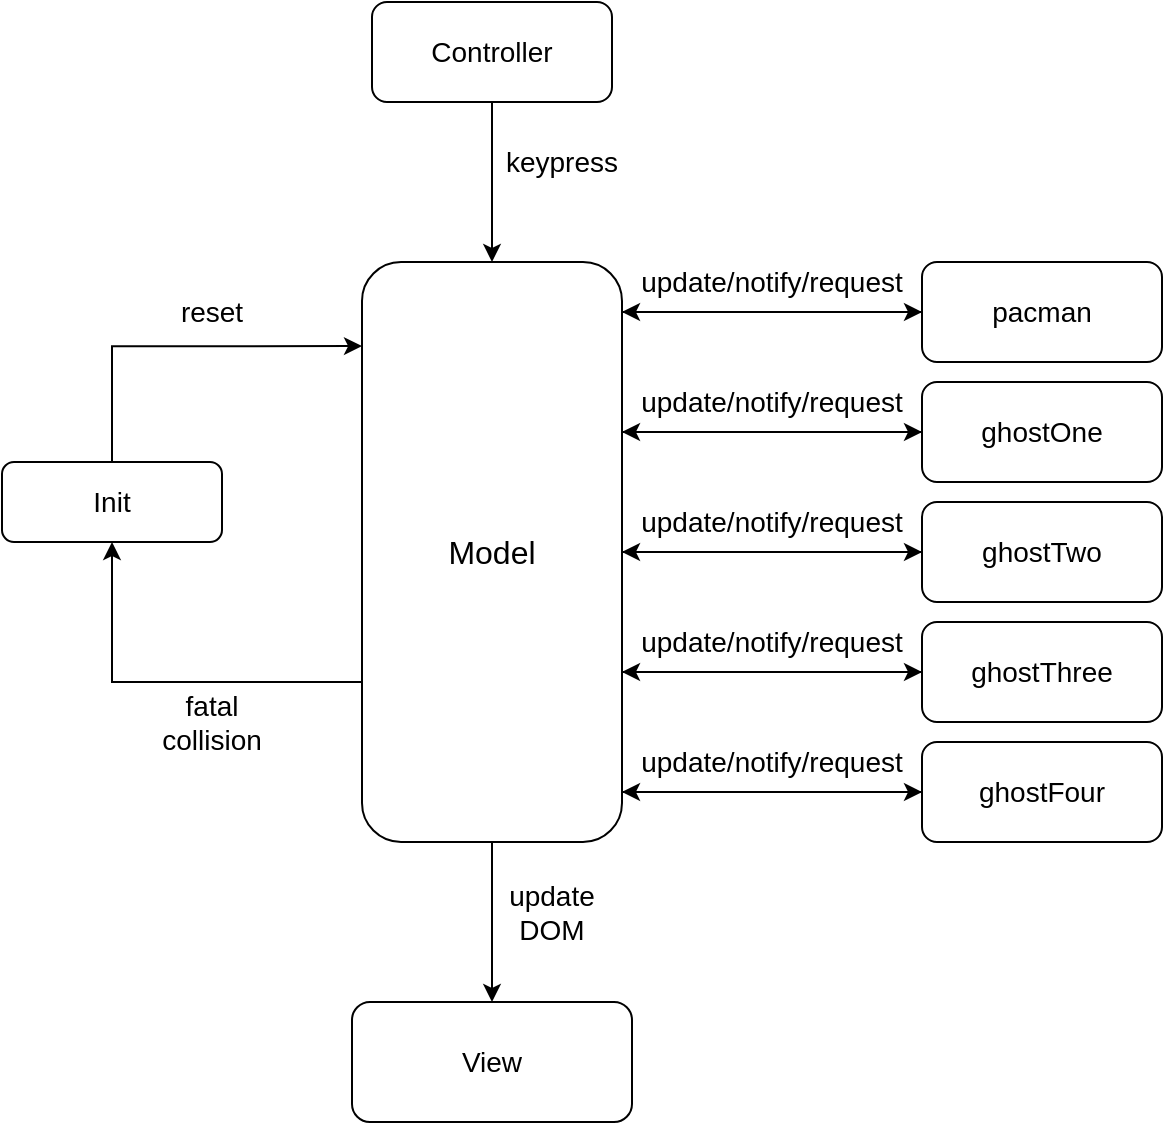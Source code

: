<mxfile version="15.6.6" type="github">
  <diagram id="mKpxvKuC88JN-X-qujXj" name="Page-1">
    <mxGraphModel dx="1026" dy="546" grid="1" gridSize="10" guides="1" tooltips="1" connect="1" arrows="1" fold="1" page="1" pageScale="1" pageWidth="827" pageHeight="1169" math="0" shadow="0">
      <root>
        <mxCell id="0" />
        <mxCell id="1" parent="0" />
        <mxCell id="LBNcPz8VdPrFTlm8HORu-3" style="edgeStyle=orthogonalEdgeStyle;rounded=0;orthogonalLoop=1;jettySize=auto;html=1;entryX=0.5;entryY=0;entryDx=0;entryDy=0;fontSize=14;" edge="1" parent="1" source="LBNcPz8VdPrFTlm8HORu-1" target="LBNcPz8VdPrFTlm8HORu-2">
          <mxGeometry relative="1" as="geometry" />
        </mxCell>
        <mxCell id="LBNcPz8VdPrFTlm8HORu-15" style="edgeStyle=orthogonalEdgeStyle;rounded=0;orthogonalLoop=1;jettySize=auto;html=1;entryX=0.5;entryY=1;entryDx=0;entryDy=0;fontSize=14;" edge="1" parent="1" source="LBNcPz8VdPrFTlm8HORu-1" target="LBNcPz8VdPrFTlm8HORu-6">
          <mxGeometry relative="1" as="geometry">
            <Array as="points">
              <mxPoint x="245" y="420" />
            </Array>
          </mxGeometry>
        </mxCell>
        <mxCell id="LBNcPz8VdPrFTlm8HORu-16" style="edgeStyle=orthogonalEdgeStyle;rounded=0;orthogonalLoop=1;jettySize=auto;html=1;entryX=0;entryY=0.5;entryDx=0;entryDy=0;fontSize=14;" edge="1" parent="1" source="LBNcPz8VdPrFTlm8HORu-1" target="LBNcPz8VdPrFTlm8HORu-5">
          <mxGeometry relative="1" as="geometry">
            <Array as="points">
              <mxPoint x="520" y="235" />
              <mxPoint x="520" y="235" />
            </Array>
          </mxGeometry>
        </mxCell>
        <mxCell id="LBNcPz8VdPrFTlm8HORu-17" style="edgeStyle=orthogonalEdgeStyle;rounded=0;orthogonalLoop=1;jettySize=auto;html=1;entryX=0;entryY=0.5;entryDx=0;entryDy=0;fontSize=14;" edge="1" parent="1" source="LBNcPz8VdPrFTlm8HORu-1" target="LBNcPz8VdPrFTlm8HORu-8">
          <mxGeometry relative="1" as="geometry">
            <Array as="points">
              <mxPoint x="520" y="295" />
              <mxPoint x="520" y="295" />
            </Array>
          </mxGeometry>
        </mxCell>
        <mxCell id="LBNcPz8VdPrFTlm8HORu-18" style="edgeStyle=orthogonalEdgeStyle;rounded=0;orthogonalLoop=1;jettySize=auto;html=1;entryX=0;entryY=0.5;entryDx=0;entryDy=0;fontSize=14;" edge="1" parent="1" source="LBNcPz8VdPrFTlm8HORu-1" target="LBNcPz8VdPrFTlm8HORu-9">
          <mxGeometry relative="1" as="geometry" />
        </mxCell>
        <mxCell id="LBNcPz8VdPrFTlm8HORu-19" style="edgeStyle=orthogonalEdgeStyle;rounded=0;orthogonalLoop=1;jettySize=auto;html=1;entryX=0;entryY=0.5;entryDx=0;entryDy=0;fontSize=14;" edge="1" parent="1" source="LBNcPz8VdPrFTlm8HORu-1" target="LBNcPz8VdPrFTlm8HORu-10">
          <mxGeometry relative="1" as="geometry">
            <Array as="points">
              <mxPoint x="520" y="415" />
              <mxPoint x="520" y="415" />
            </Array>
          </mxGeometry>
        </mxCell>
        <mxCell id="LBNcPz8VdPrFTlm8HORu-20" style="edgeStyle=orthogonalEdgeStyle;rounded=0;orthogonalLoop=1;jettySize=auto;html=1;entryX=0;entryY=0.5;entryDx=0;entryDy=0;fontSize=14;" edge="1" parent="1" source="LBNcPz8VdPrFTlm8HORu-1" target="LBNcPz8VdPrFTlm8HORu-11">
          <mxGeometry relative="1" as="geometry">
            <Array as="points">
              <mxPoint x="520" y="475" />
              <mxPoint x="520" y="475" />
            </Array>
          </mxGeometry>
        </mxCell>
        <mxCell id="LBNcPz8VdPrFTlm8HORu-1" value="&lt;font&gt;&lt;font size=&quot;3&quot;&gt;Model&lt;/font&gt;&lt;br&gt;&lt;/font&gt;" style="rounded=1;whiteSpace=wrap;html=1;" vertex="1" parent="1">
          <mxGeometry x="370" y="210" width="130" height="290" as="geometry" />
        </mxCell>
        <mxCell id="LBNcPz8VdPrFTlm8HORu-2" value="View" style="rounded=1;whiteSpace=wrap;html=1;fontSize=14;" vertex="1" parent="1">
          <mxGeometry x="365" y="580" width="140" height="60" as="geometry" />
        </mxCell>
        <mxCell id="LBNcPz8VdPrFTlm8HORu-25" style="edgeStyle=orthogonalEdgeStyle;rounded=0;orthogonalLoop=1;jettySize=auto;html=1;fontSize=14;" edge="1" parent="1" source="LBNcPz8VdPrFTlm8HORu-5">
          <mxGeometry relative="1" as="geometry">
            <mxPoint x="500" y="235" as="targetPoint" />
          </mxGeometry>
        </mxCell>
        <mxCell id="LBNcPz8VdPrFTlm8HORu-5" value="pacman" style="rounded=1;whiteSpace=wrap;html=1;fontSize=14;" vertex="1" parent="1">
          <mxGeometry x="650" y="210" width="120" height="50" as="geometry" />
        </mxCell>
        <mxCell id="LBNcPz8VdPrFTlm8HORu-13" style="edgeStyle=orthogonalEdgeStyle;rounded=0;orthogonalLoop=1;jettySize=auto;html=1;entryX=0;entryY=0.145;entryDx=0;entryDy=0;entryPerimeter=0;fontSize=14;" edge="1" parent="1" source="LBNcPz8VdPrFTlm8HORu-6" target="LBNcPz8VdPrFTlm8HORu-1">
          <mxGeometry relative="1" as="geometry">
            <Array as="points">
              <mxPoint x="245" y="252" />
            </Array>
          </mxGeometry>
        </mxCell>
        <mxCell id="LBNcPz8VdPrFTlm8HORu-6" value="Init" style="rounded=1;whiteSpace=wrap;html=1;fontSize=14;" vertex="1" parent="1">
          <mxGeometry x="190" y="310" width="110" height="40" as="geometry" />
        </mxCell>
        <mxCell id="LBNcPz8VdPrFTlm8HORu-12" style="edgeStyle=orthogonalEdgeStyle;rounded=0;orthogonalLoop=1;jettySize=auto;html=1;entryX=0.5;entryY=0;entryDx=0;entryDy=0;fontSize=14;" edge="1" parent="1" source="LBNcPz8VdPrFTlm8HORu-7" target="LBNcPz8VdPrFTlm8HORu-1">
          <mxGeometry relative="1" as="geometry" />
        </mxCell>
        <mxCell id="LBNcPz8VdPrFTlm8HORu-7" value="Controller" style="rounded=1;whiteSpace=wrap;html=1;fontSize=14;" vertex="1" parent="1">
          <mxGeometry x="375" y="80" width="120" height="50" as="geometry" />
        </mxCell>
        <mxCell id="LBNcPz8VdPrFTlm8HORu-24" style="edgeStyle=orthogonalEdgeStyle;rounded=0;orthogonalLoop=1;jettySize=auto;html=1;fontSize=14;" edge="1" parent="1" source="LBNcPz8VdPrFTlm8HORu-8">
          <mxGeometry relative="1" as="geometry">
            <mxPoint x="500" y="295" as="targetPoint" />
          </mxGeometry>
        </mxCell>
        <mxCell id="LBNcPz8VdPrFTlm8HORu-8" value="ghostOne" style="rounded=1;whiteSpace=wrap;html=1;fontSize=14;" vertex="1" parent="1">
          <mxGeometry x="650" y="270" width="120" height="50" as="geometry" />
        </mxCell>
        <mxCell id="LBNcPz8VdPrFTlm8HORu-23" style="edgeStyle=orthogonalEdgeStyle;rounded=0;orthogonalLoop=1;jettySize=auto;html=1;fontSize=14;" edge="1" parent="1" source="LBNcPz8VdPrFTlm8HORu-9">
          <mxGeometry relative="1" as="geometry">
            <mxPoint x="500" y="355" as="targetPoint" />
          </mxGeometry>
        </mxCell>
        <mxCell id="LBNcPz8VdPrFTlm8HORu-9" value="ghostTwo" style="rounded=1;whiteSpace=wrap;html=1;fontSize=14;" vertex="1" parent="1">
          <mxGeometry x="650" y="330" width="120" height="50" as="geometry" />
        </mxCell>
        <mxCell id="LBNcPz8VdPrFTlm8HORu-22" style="edgeStyle=orthogonalEdgeStyle;rounded=0;orthogonalLoop=1;jettySize=auto;html=1;fontSize=14;" edge="1" parent="1" source="LBNcPz8VdPrFTlm8HORu-10">
          <mxGeometry relative="1" as="geometry">
            <mxPoint x="500" y="415" as="targetPoint" />
          </mxGeometry>
        </mxCell>
        <mxCell id="LBNcPz8VdPrFTlm8HORu-10" value="ghostThree" style="rounded=1;whiteSpace=wrap;html=1;fontSize=14;" vertex="1" parent="1">
          <mxGeometry x="650" y="390" width="120" height="50" as="geometry" />
        </mxCell>
        <mxCell id="LBNcPz8VdPrFTlm8HORu-21" style="edgeStyle=orthogonalEdgeStyle;rounded=0;orthogonalLoop=1;jettySize=auto;html=1;fontSize=14;" edge="1" parent="1" source="LBNcPz8VdPrFTlm8HORu-11">
          <mxGeometry relative="1" as="geometry">
            <mxPoint x="500" y="475" as="targetPoint" />
          </mxGeometry>
        </mxCell>
        <mxCell id="LBNcPz8VdPrFTlm8HORu-11" value="ghostFour" style="rounded=1;whiteSpace=wrap;html=1;fontSize=14;" vertex="1" parent="1">
          <mxGeometry x="650" y="450" width="120" height="50" as="geometry" />
        </mxCell>
        <mxCell id="LBNcPz8VdPrFTlm8HORu-26" value="reset" style="text;html=1;strokeColor=none;fillColor=none;align=center;verticalAlign=middle;whiteSpace=wrap;rounded=0;fontSize=14;" vertex="1" parent="1">
          <mxGeometry x="260" y="225" width="70" height="20" as="geometry" />
        </mxCell>
        <mxCell id="LBNcPz8VdPrFTlm8HORu-27" value="fatal collision" style="text;html=1;strokeColor=none;fillColor=none;align=center;verticalAlign=middle;whiteSpace=wrap;rounded=0;fontSize=14;" vertex="1" parent="1">
          <mxGeometry x="255" y="420" width="80" height="40" as="geometry" />
        </mxCell>
        <mxCell id="LBNcPz8VdPrFTlm8HORu-28" value="keypress" style="text;html=1;strokeColor=none;fillColor=none;align=center;verticalAlign=middle;whiteSpace=wrap;rounded=0;fontSize=14;" vertex="1" parent="1">
          <mxGeometry x="430" y="140" width="80" height="40" as="geometry" />
        </mxCell>
        <mxCell id="LBNcPz8VdPrFTlm8HORu-29" value="update DOM" style="text;html=1;strokeColor=none;fillColor=none;align=center;verticalAlign=middle;whiteSpace=wrap;rounded=0;fontSize=14;" vertex="1" parent="1">
          <mxGeometry x="425" y="510" width="80" height="50" as="geometry" />
        </mxCell>
        <mxCell id="LBNcPz8VdPrFTlm8HORu-30" value="update/notify/request" style="text;html=1;strokeColor=none;fillColor=none;align=center;verticalAlign=middle;whiteSpace=wrap;rounded=0;fontSize=14;" vertex="1" parent="1">
          <mxGeometry x="505" y="200" width="140" height="40" as="geometry" />
        </mxCell>
        <mxCell id="LBNcPz8VdPrFTlm8HORu-31" value="update/notify/request" style="text;html=1;strokeColor=none;fillColor=none;align=center;verticalAlign=middle;whiteSpace=wrap;rounded=0;fontSize=14;" vertex="1" parent="1">
          <mxGeometry x="505" y="260" width="140" height="40" as="geometry" />
        </mxCell>
        <mxCell id="LBNcPz8VdPrFTlm8HORu-32" value="update/notify/request" style="text;html=1;strokeColor=none;fillColor=none;align=center;verticalAlign=middle;whiteSpace=wrap;rounded=0;fontSize=14;" vertex="1" parent="1">
          <mxGeometry x="505" y="320" width="140" height="40" as="geometry" />
        </mxCell>
        <mxCell id="LBNcPz8VdPrFTlm8HORu-33" value="update/notify/request" style="text;html=1;strokeColor=none;fillColor=none;align=center;verticalAlign=middle;whiteSpace=wrap;rounded=0;fontSize=14;" vertex="1" parent="1">
          <mxGeometry x="505" y="380" width="140" height="40" as="geometry" />
        </mxCell>
        <mxCell id="LBNcPz8VdPrFTlm8HORu-34" value="update/notify/request" style="text;html=1;strokeColor=none;fillColor=none;align=center;verticalAlign=middle;whiteSpace=wrap;rounded=0;fontSize=14;" vertex="1" parent="1">
          <mxGeometry x="505" y="440" width="140" height="40" as="geometry" />
        </mxCell>
      </root>
    </mxGraphModel>
  </diagram>
</mxfile>
